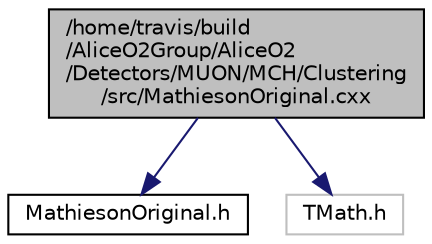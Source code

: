 digraph "/home/travis/build/AliceO2Group/AliceO2/Detectors/MUON/MCH/Clustering/src/MathiesonOriginal.cxx"
{
 // INTERACTIVE_SVG=YES
  bgcolor="transparent";
  edge [fontname="Helvetica",fontsize="10",labelfontname="Helvetica",labelfontsize="10"];
  node [fontname="Helvetica",fontsize="10",shape=record];
  Node0 [label="/home/travis/build\l/AliceO2Group/AliceO2\l/Detectors/MUON/MCH/Clustering\l/src/MathiesonOriginal.cxx",height=0.2,width=0.4,color="black", fillcolor="grey75", style="filled", fontcolor="black"];
  Node0 -> Node1 [color="midnightblue",fontsize="10",style="solid",fontname="Helvetica"];
  Node1 [label="MathiesonOriginal.h",height=0.2,width=0.4,color="black",URL="$df/d7e/MathiesonOriginal_8h.html",tooltip="Original definition of the Mathieson function. "];
  Node0 -> Node2 [color="midnightblue",fontsize="10",style="solid",fontname="Helvetica"];
  Node2 [label="TMath.h",height=0.2,width=0.4,color="grey75"];
}
